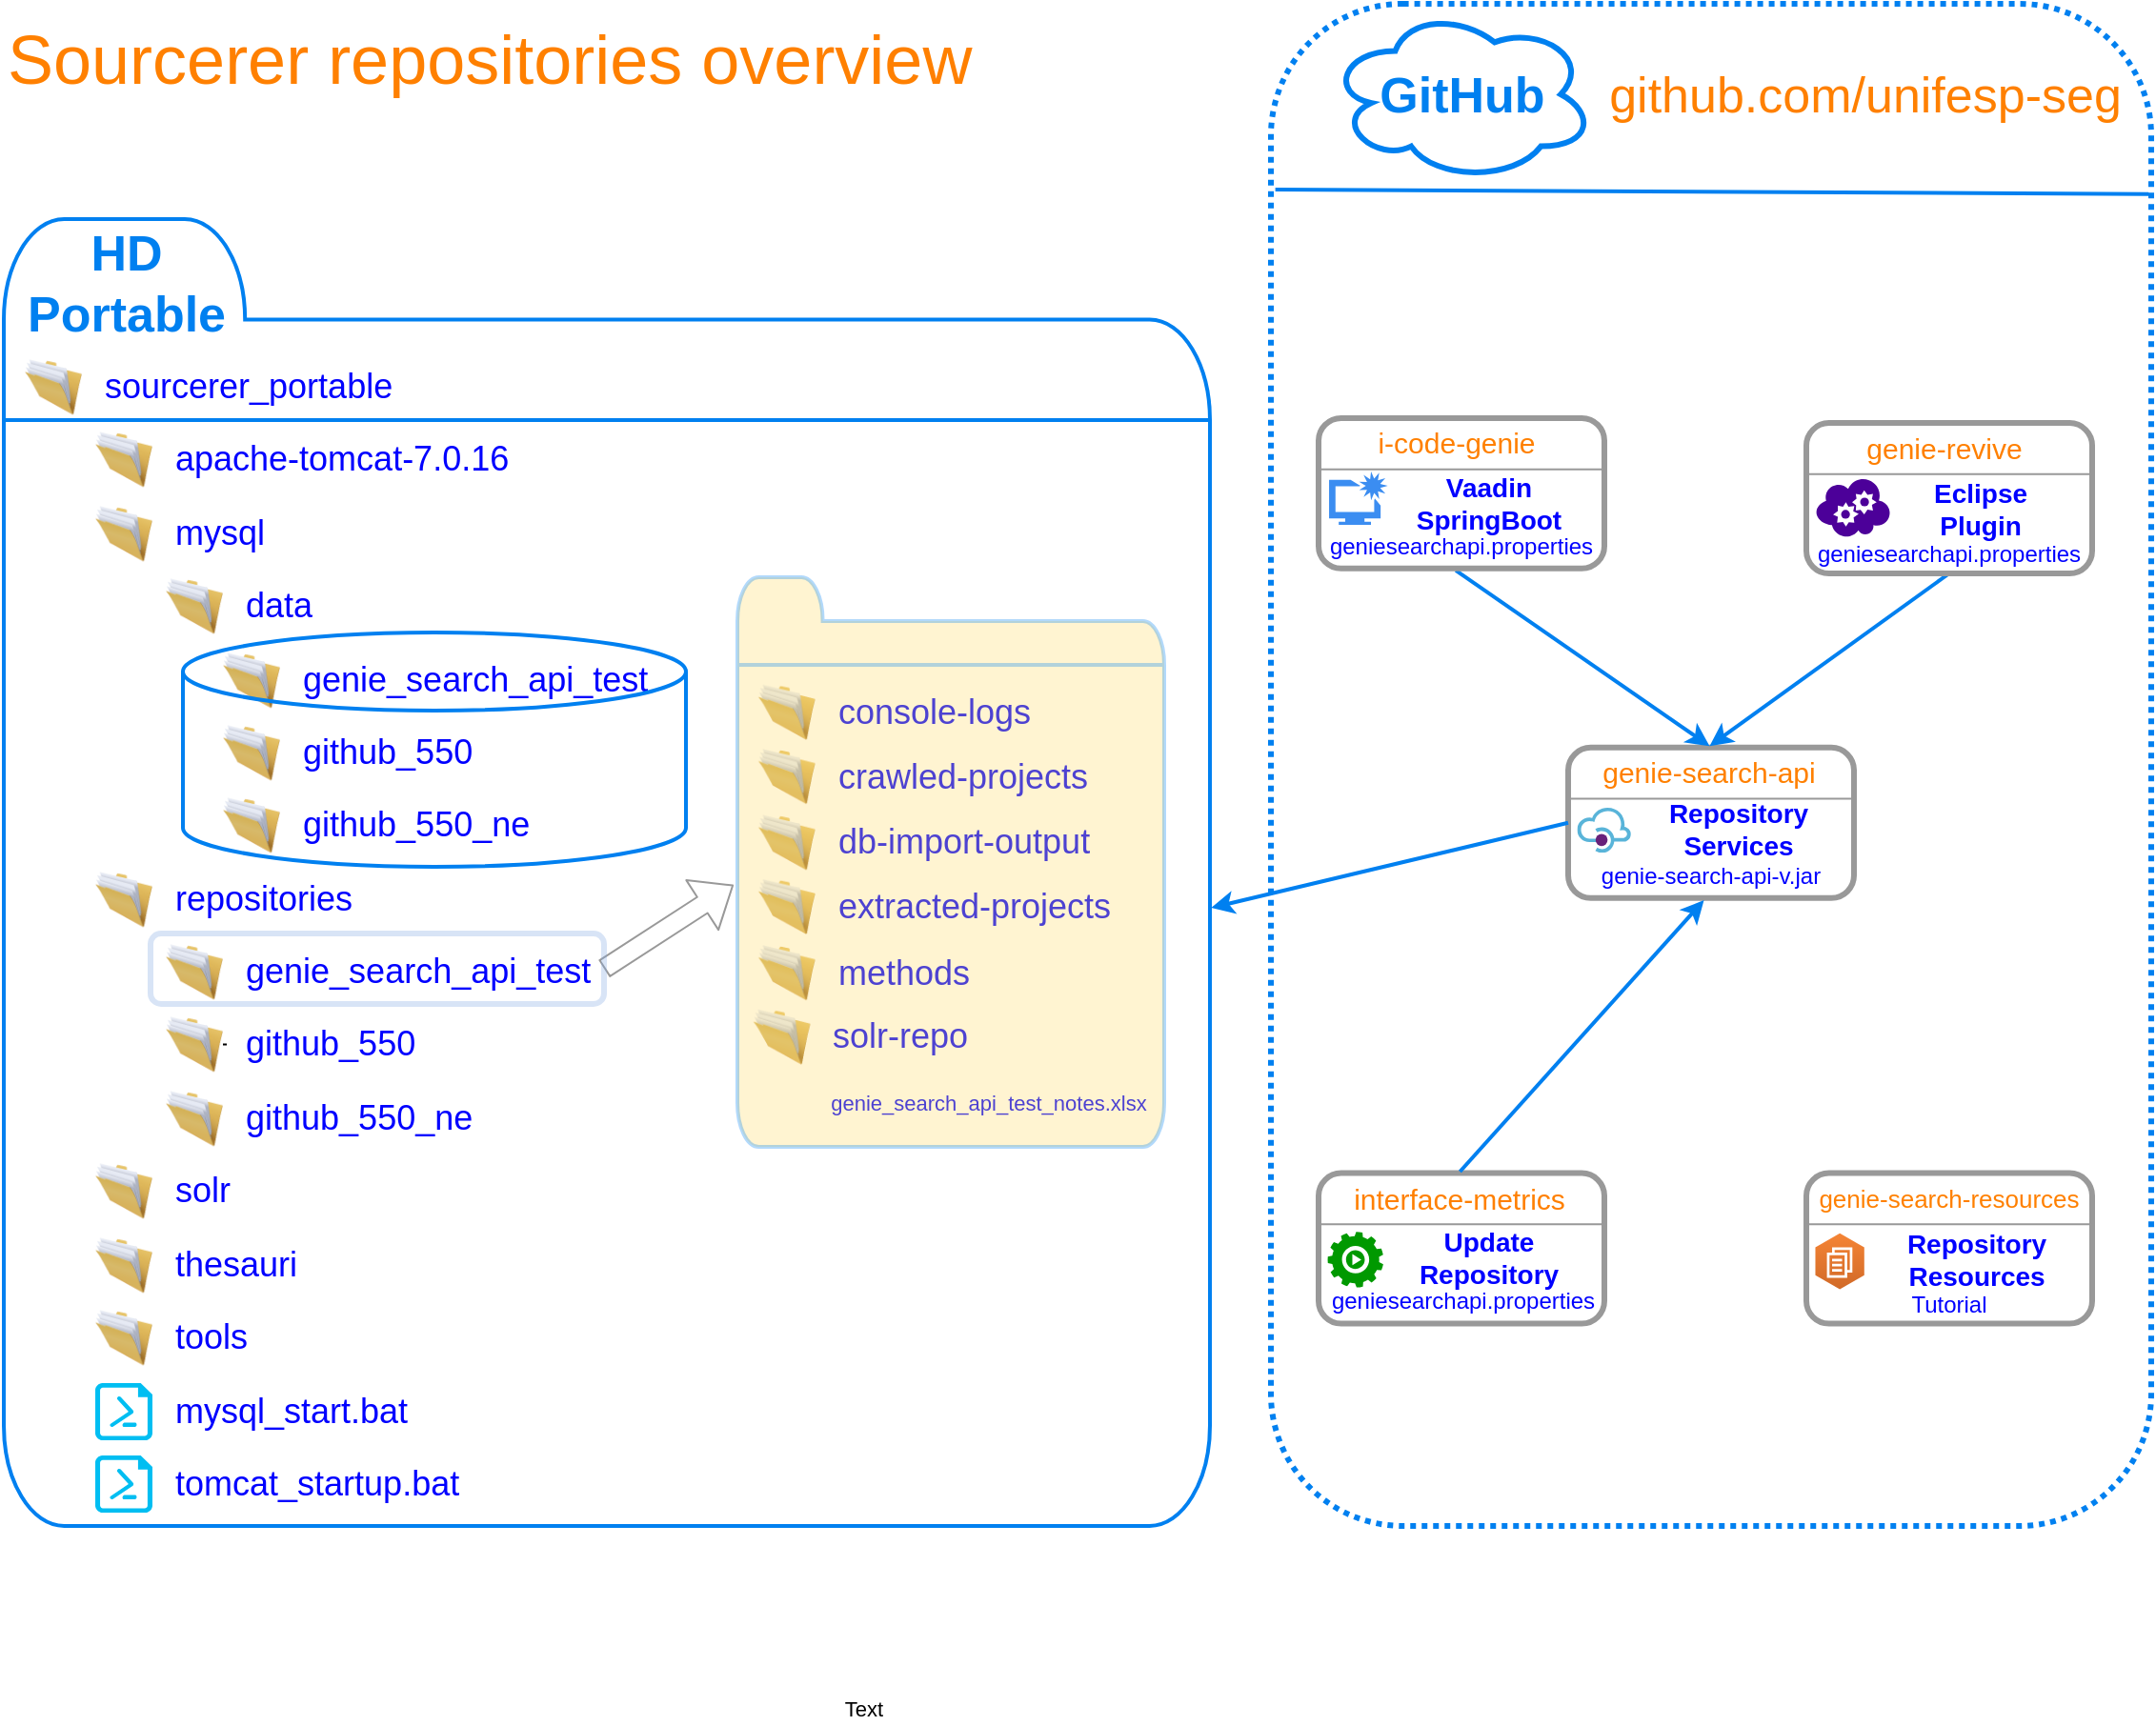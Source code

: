 <mxfile version="13.0.3" type="device"><diagram id="huwdmwS2cFtSCgpoFZ_t" name="Page-1"><mxGraphModel dx="1673" dy="967" grid="0" gridSize="10" guides="1" tooltips="1" connect="1" arrows="1" fold="1" page="1" pageScale="1" pageWidth="1169" pageHeight="827" math="0" shadow="0"><root><mxCell id="0"/><mxCell id="1" parent="0"/><mxCell id="J8TFWZjnkOMzYtDfR3b6-150" value="" style="rounded=1;whiteSpace=wrap;html=1;strokeColor=#0080f0;strokeWidth=3;fillColor=none;fontColor=#0080F0;dashed=1;dashPattern=1 1;" parent="1" vertex="1"><mxGeometry x="690.0" y="16.0" width="462" height="799" as="geometry"/></mxCell><mxCell id="J8TFWZjnkOMzYtDfR3b6-153" value="" style="group" parent="1" vertex="1" connectable="0"><mxGeometry x="720.5" y="18.0" width="139" height="91" as="geometry"/></mxCell><mxCell id="J8TFWZjnkOMzYtDfR3b6-149" value="&lt;font style=&quot;font-size: 26px&quot;&gt;&lt;b&gt;GitHub&lt;/b&gt;&lt;br&gt;&lt;/font&gt;" style="text;html=1;strokeColor=none;fillColor=none;align=center;verticalAlign=middle;whiteSpace=wrap;rounded=0;fontColor=#0080F0;" parent="J8TFWZjnkOMzYtDfR3b6-153" vertex="1"><mxGeometry x="3.0" y="20.0" width="133" height="51" as="geometry"/></mxCell><mxCell id="J8TFWZjnkOMzYtDfR3b6-152" value="" style="ellipse;shape=cloud;whiteSpace=wrap;html=1;strokeColor=#0080f0;strokeWidth=3;fillColor=none;fontColor=#0080F0;" parent="J8TFWZjnkOMzYtDfR3b6-153" vertex="1"><mxGeometry width="139" height="91" as="geometry"/></mxCell><mxCell id="J8TFWZjnkOMzYtDfR3b6-154" value="" style="endArrow=none;html=1;strokeColor=#0080F0;fontColor=#0080F0;exitX=0.005;exitY=0.122;exitDx=0;exitDy=0;exitPerimeter=0;entryX=0.997;entryY=0.125;entryDx=0;entryDy=0;entryPerimeter=0;strokeWidth=2;" parent="1" source="J8TFWZjnkOMzYtDfR3b6-150" target="J8TFWZjnkOMzYtDfR3b6-150" edge="1"><mxGeometry width="50" height="50" relative="1" as="geometry"><mxPoint x="788" y="291" as="sourcePoint"/><mxPoint x="838" y="241" as="targetPoint"/></mxGeometry></mxCell><mxCell id="J8TFWZjnkOMzYtDfR3b6-155" value="" style="group" parent="1" vertex="1" connectable="0"><mxGeometry x="846.0" y="405.63" width="150" height="79.74" as="geometry"/></mxCell><mxCell id="J8TFWZjnkOMzYtDfR3b6-71" value="" style="group;aspect=fixed;" parent="J8TFWZjnkOMzYtDfR3b6-155" vertex="1" connectable="0"><mxGeometry width="150" height="79.74" as="geometry"/></mxCell><mxCell id="J8TFWZjnkOMzYtDfR3b6-64" value="" style="group" parent="J8TFWZjnkOMzYtDfR3b6-71" vertex="1" connectable="0"><mxGeometry width="150" height="79.74" as="geometry"/></mxCell><mxCell id="J8TFWZjnkOMzYtDfR3b6-65" value="" style="group" parent="J8TFWZjnkOMzYtDfR3b6-64" vertex="1" connectable="0"><mxGeometry width="150" height="79.74" as="geometry"/></mxCell><mxCell id="J8TFWZjnkOMzYtDfR3b6-66" value="" style="rounded=1;whiteSpace=wrap;html=1;fontColor=#0000FF;strokeWidth=3;strokeColor=#999999;" parent="J8TFWZjnkOMzYtDfR3b6-65" vertex="1"><mxGeometry y="0.79" width="150" height="78.95" as="geometry"/></mxCell><mxCell id="J8TFWZjnkOMzYtDfR3b6-67" value="&lt;font style=&quot;font-size: 15px&quot; color=&quot;#ff8000&quot;&gt;genie-search-api&lt;/font&gt;" style="text;html=1;strokeColor=none;fillColor=none;align=center;verticalAlign=middle;whiteSpace=wrap;rounded=0;fontColor=#0000FF;" parent="J8TFWZjnkOMzYtDfR3b6-65" vertex="1"><mxGeometry x="6.316" width="135.789" height="27.633" as="geometry"/></mxCell><mxCell id="J8TFWZjnkOMzYtDfR3b6-68" value="" style="endArrow=none;html=1;fontColor=#0000FF;exitX=0;exitY=0.5;exitDx=0;exitDy=0;entryX=1;entryY=0.5;entryDx=0;entryDy=0;strokeColor=#999999;" parent="J8TFWZjnkOMzYtDfR3b6-65" edge="1"><mxGeometry width="50" height="50" relative="1" as="geometry"><mxPoint y="27.633" as="sourcePoint"/><mxPoint x="150" y="27.633" as="targetPoint"/></mxGeometry></mxCell><mxCell id="J8TFWZjnkOMzYtDfR3b6-69" value="&lt;font style=&quot;font-size: 12px&quot;&gt;genie-search-api-v.jar&lt;/font&gt;" style="text;html=1;strokeColor=none;fillColor=none;align=center;verticalAlign=middle;whiteSpace=wrap;rounded=0;fontColor=#0000FF;" parent="J8TFWZjnkOMzYtDfR3b6-65" vertex="1"><mxGeometry x="7.895" y="60.371" width="134.211" height="15.79" as="geometry"/></mxCell><mxCell id="J8TFWZjnkOMzYtDfR3b6-6" value="" style="aspect=fixed;html=1;points=[];align=center;image;fontSize=12;image=img/lib/mscae/API_Management.svg;" parent="J8TFWZjnkOMzYtDfR3b6-65" vertex="1"><mxGeometry x="4.737" y="32.37" width="28.192" height="23.684" as="geometry"/></mxCell><mxCell id="J8TFWZjnkOMzYtDfR3b6-174" value="&lt;span style=&quot;font-size: 14px&quot;&gt;&lt;b&gt;Repository&lt;br&gt;Services&lt;br&gt;&lt;/b&gt;&lt;/span&gt;" style="text;html=1;strokeColor=none;fillColor=none;align=center;verticalAlign=middle;whiteSpace=wrap;rounded=0;fontColor=#0000FF;" parent="J8TFWZjnkOMzYtDfR3b6-65" vertex="1"><mxGeometry x="33.93" y="27.63" width="111" height="32" as="geometry"/></mxCell><mxCell id="J8TFWZjnkOMzYtDfR3b6-156" value="" style="group" parent="1" vertex="1" connectable="0"><mxGeometry x="715.0" y="629" width="150" height="79.74" as="geometry"/></mxCell><mxCell id="J8TFWZjnkOMzYtDfR3b6-72" value="" style="group;aspect=fixed;" parent="J8TFWZjnkOMzYtDfR3b6-156" vertex="1" connectable="0"><mxGeometry width="150" height="79.74" as="geometry"/></mxCell><mxCell id="J8TFWZjnkOMzYtDfR3b6-47" value="" style="group" parent="J8TFWZjnkOMzYtDfR3b6-72" vertex="1" connectable="0"><mxGeometry width="150" height="79.74" as="geometry"/></mxCell><mxCell id="J8TFWZjnkOMzYtDfR3b6-30" value="" style="group" parent="J8TFWZjnkOMzYtDfR3b6-47" vertex="1" connectable="0"><mxGeometry width="150" height="79.74" as="geometry"/></mxCell><mxCell id="J8TFWZjnkOMzYtDfR3b6-16" value="" style="rounded=1;whiteSpace=wrap;html=1;fontColor=#0000FF;strokeWidth=3;strokeColor=#999999;" parent="J8TFWZjnkOMzYtDfR3b6-30" vertex="1"><mxGeometry y="0.79" width="150" height="78.95" as="geometry"/></mxCell><mxCell id="J8TFWZjnkOMzYtDfR3b6-25" value="&lt;font style=&quot;font-size: 15px&quot; color=&quot;#ff8000&quot;&gt;interface-metrics&lt;/font&gt;" style="text;html=1;strokeColor=none;fillColor=none;align=center;verticalAlign=middle;whiteSpace=wrap;rounded=0;fontColor=#0000FF;" parent="J8TFWZjnkOMzYtDfR3b6-30" vertex="1"><mxGeometry x="6.316" width="135.789" height="27.633" as="geometry"/></mxCell><mxCell id="J8TFWZjnkOMzYtDfR3b6-22" value="" style="endArrow=none;html=1;fontColor=#0000FF;exitX=0;exitY=0.5;exitDx=0;exitDy=0;entryX=1;entryY=0.5;entryDx=0;entryDy=0;strokeColor=#999999;" parent="J8TFWZjnkOMzYtDfR3b6-30" edge="1"><mxGeometry width="50" height="50" relative="1" as="geometry"><mxPoint y="27.633" as="sourcePoint"/><mxPoint x="150" y="27.633" as="targetPoint"/></mxGeometry></mxCell><mxCell id="J8TFWZjnkOMzYtDfR3b6-29" value="geniesearchapi.properties" style="text;html=1;strokeColor=none;fillColor=none;align=center;verticalAlign=middle;whiteSpace=wrap;rounded=0;fontColor=#0000FF;" parent="J8TFWZjnkOMzYtDfR3b6-30" vertex="1"><mxGeometry x="8.895" y="60.371" width="134.211" height="15.79" as="geometry"/></mxCell><mxCell id="J8TFWZjnkOMzYtDfR3b6-56" value="" style="html=1;aspect=fixed;strokeColor=none;shadow=0;align=center;verticalAlign=top;fillColor=#009900;shape=mxgraph.gcp2.play_gear;fontColor=#0000FF;" parent="J8TFWZjnkOMzYtDfR3b6-30" vertex="1"><mxGeometry x="4.737" y="31.58" width="29.211" height="29.211" as="geometry"/></mxCell><mxCell id="J8TFWZjnkOMzYtDfR3b6-173" value="&lt;b style=&quot;font-size: 14px&quot;&gt;Update&lt;br&gt;Repository&lt;/b&gt;" style="text;html=1;strokeColor=none;fillColor=none;align=center;verticalAlign=middle;whiteSpace=wrap;rounded=0;fontColor=#0000FF;" parent="J8TFWZjnkOMzYtDfR3b6-30" vertex="1"><mxGeometry x="33.95" y="28.79" width="111" height="32" as="geometry"/></mxCell><mxCell id="J8TFWZjnkOMzYtDfR3b6-158" value="" style="group" parent="1" vertex="1" connectable="0"><mxGeometry x="971.0" y="629" width="150" height="79.74" as="geometry"/></mxCell><mxCell id="J8TFWZjnkOMzYtDfR3b6-75" value="" style="group;aspect=fixed;" parent="J8TFWZjnkOMzYtDfR3b6-158" vertex="1" connectable="0"><mxGeometry width="150" height="79.74" as="geometry"/></mxCell><mxCell id="J8TFWZjnkOMzYtDfR3b6-76" value="" style="group" parent="J8TFWZjnkOMzYtDfR3b6-75" vertex="1" connectable="0"><mxGeometry width="150" height="79.74" as="geometry"/></mxCell><mxCell id="J8TFWZjnkOMzYtDfR3b6-77" value="" style="group" parent="J8TFWZjnkOMzYtDfR3b6-76" vertex="1" connectable="0"><mxGeometry width="150" height="79.74" as="geometry"/></mxCell><mxCell id="J8TFWZjnkOMzYtDfR3b6-78" value="" style="rounded=1;whiteSpace=wrap;html=1;fontColor=#0000FF;strokeWidth=3;strokeColor=#999999;" parent="J8TFWZjnkOMzYtDfR3b6-77" vertex="1"><mxGeometry y="0.79" width="150" height="78.95" as="geometry"/></mxCell><mxCell id="J8TFWZjnkOMzYtDfR3b6-79" value="&lt;font style=&quot;font-size: 13px&quot; color=&quot;#ff8000&quot;&gt;genie-search-resources&lt;/font&gt;" style="text;html=1;strokeColor=none;fillColor=none;align=center;verticalAlign=middle;whiteSpace=wrap;rounded=0;fontColor=#0000FF;fontSize=17;" parent="J8TFWZjnkOMzYtDfR3b6-77" vertex="1"><mxGeometry width="150" height="27.633" as="geometry"/></mxCell><mxCell id="J8TFWZjnkOMzYtDfR3b6-80" value="" style="endArrow=none;html=1;fontColor=#0000FF;exitX=0;exitY=0.5;exitDx=0;exitDy=0;entryX=1;entryY=0.5;entryDx=0;entryDy=0;strokeColor=#999999;" parent="J8TFWZjnkOMzYtDfR3b6-77" edge="1"><mxGeometry width="50" height="50" relative="1" as="geometry"><mxPoint y="27.633" as="sourcePoint"/><mxPoint x="150" y="27.633" as="targetPoint"/></mxGeometry></mxCell><mxCell id="J8TFWZjnkOMzYtDfR3b6-81" value="Tutorial" style="text;html=1;strokeColor=none;fillColor=none;align=center;verticalAlign=middle;whiteSpace=wrap;rounded=0;fontColor=#0000FF;" parent="J8TFWZjnkOMzYtDfR3b6-77" vertex="1"><mxGeometry x="7.895" y="62.371" width="134.211" height="15.79" as="geometry"/></mxCell><mxCell id="J8TFWZjnkOMzYtDfR3b6-7" value="" style="outlineConnect=0;dashed=0;verticalLabelPosition=bottom;verticalAlign=top;align=center;html=1;shape=mxgraph.aws3.workdocs;fillColor=#D16A28;gradientColor=#F58435;gradientDirection=north;" parent="J8TFWZjnkOMzYtDfR3b6-77" vertex="1"><mxGeometry x="4.737" y="32.37" width="25.658" height="29.393" as="geometry"/></mxCell><mxCell id="J8TFWZjnkOMzYtDfR3b6-175" value="&lt;span style=&quot;font-size: 14px&quot;&gt;&lt;b&gt;Repository&lt;br&gt;Resources&lt;br&gt;&lt;/b&gt;&lt;/span&gt;" style="text;html=1;strokeColor=none;fillColor=none;align=center;verticalAlign=middle;whiteSpace=wrap;rounded=0;fontColor=#0000FF;" parent="J8TFWZjnkOMzYtDfR3b6-77" vertex="1"><mxGeometry x="34.0" y="29.76" width="111" height="32" as="geometry"/></mxCell><mxCell id="J8TFWZjnkOMzYtDfR3b6-162" value="" style="endArrow=none;startArrow=classic;html=1;strokeColor=#0080F0;strokeWidth=2;fontColor=#0080F0;entryX=0.5;entryY=1;entryDx=0;entryDy=0;exitX=0.5;exitY=0;exitDx=0;exitDy=0;endFill=0;" parent="1" source="J8TFWZjnkOMzYtDfR3b6-67" target="J8TFWZjnkOMzYtDfR3b6-59" edge="1"><mxGeometry width="50" height="50" relative="1" as="geometry"><mxPoint x="1042" y="587" as="sourcePoint"/><mxPoint x="1092" y="537" as="targetPoint"/></mxGeometry></mxCell><mxCell id="J8TFWZjnkOMzYtDfR3b6-164" value="" style="endArrow=none;startArrow=classic;html=1;strokeColor=#0080F0;strokeWidth=2;fontColor=#0080F0;entryX=0.478;entryY=1.291;entryDx=0;entryDy=0;exitX=0.5;exitY=0;exitDx=0;exitDy=0;entryPerimeter=0;endFill=0;" parent="1" source="J8TFWZjnkOMzYtDfR3b6-67" target="J8TFWZjnkOMzYtDfR3b6-54" edge="1"><mxGeometry width="50" height="50" relative="1" as="geometry"><mxPoint x="930.211" y="415.63" as="sourcePoint"/><mxPoint x="1056.0" y="322.421" as="targetPoint"/></mxGeometry></mxCell><mxCell id="J8TFWZjnkOMzYtDfR3b6-165" value="" style="endArrow=classic;startArrow=none;html=1;strokeColor=#0080F0;strokeWidth=2;fontColor=#0080F0;exitX=0.5;exitY=0;exitDx=0;exitDy=0;entryX=0.475;entryY=1.015;entryDx=0;entryDy=0;entryPerimeter=0;startFill=0;" parent="1" source="J8TFWZjnkOMzYtDfR3b6-25" target="J8TFWZjnkOMzYtDfR3b6-66" edge="1"><mxGeometry width="50" height="50" relative="1" as="geometry"><mxPoint x="909.001" y="603.0" as="sourcePoint"/><mxPoint x="921" y="482" as="targetPoint"/></mxGeometry></mxCell><mxCell id="J8TFWZjnkOMzYtDfR3b6-167" value="" style="endArrow=classic;startArrow=none;html=1;strokeColor=#0080F0;strokeWidth=2;fontColor=#0080F0;entryX=1.001;entryY=0.527;entryDx=0;entryDy=0;exitX=0;exitY=0.5;exitDx=0;exitDy=0;entryPerimeter=0;startFill=0;" parent="1" source="J8TFWZjnkOMzYtDfR3b6-66" target="J8TFWZjnkOMzYtDfR3b6-137" edge="1"><mxGeometry width="50" height="50" relative="1" as="geometry"><mxPoint x="806.161" y="484.4" as="sourcePoint"/><mxPoint x="672.997" y="392.206" as="targetPoint"/></mxGeometry></mxCell><mxCell id="J8TFWZjnkOMzYtDfR3b6-170" value="" style="group" parent="1" vertex="1" connectable="0"><mxGeometry x="971" y="235.26" width="150" height="79.74" as="geometry"/></mxCell><mxCell id="J8TFWZjnkOMzYtDfR3b6-159" value="" style="group" parent="J8TFWZjnkOMzYtDfR3b6-170" vertex="1" connectable="0"><mxGeometry width="150" height="79.74" as="geometry"/></mxCell><mxCell id="J8TFWZjnkOMzYtDfR3b6-74" value="" style="group;aspect=fixed;" parent="J8TFWZjnkOMzYtDfR3b6-159" vertex="1" connectable="0"><mxGeometry width="150" height="79.74" as="geometry"/></mxCell><mxCell id="J8TFWZjnkOMzYtDfR3b6-57" value="" style="group" parent="J8TFWZjnkOMzYtDfR3b6-74" vertex="1" connectable="0"><mxGeometry width="150" height="79.74" as="geometry"/></mxCell><mxCell id="J8TFWZjnkOMzYtDfR3b6-58" value="" style="group" parent="J8TFWZjnkOMzYtDfR3b6-57" vertex="1" connectable="0"><mxGeometry width="150" height="79.74" as="geometry"/></mxCell><mxCell id="J8TFWZjnkOMzYtDfR3b6-59" value="" style="rounded=1;whiteSpace=wrap;html=1;fontColor=#0000FF;strokeWidth=3;strokeColor=#999999;" parent="J8TFWZjnkOMzYtDfR3b6-58" vertex="1"><mxGeometry y="0.79" width="150" height="78.95" as="geometry"/></mxCell><mxCell id="J8TFWZjnkOMzYtDfR3b6-60" value="&lt;font style=&quot;font-size: 15px&quot; color=&quot;#ff8000&quot;&gt;genie-revive&lt;/font&gt;" style="text;html=1;strokeColor=none;fillColor=none;align=center;verticalAlign=middle;whiteSpace=wrap;rounded=0;fontColor=#0000FF;" parent="J8TFWZjnkOMzYtDfR3b6-58" vertex="1"><mxGeometry x="3.158" width="138.947" height="27.633" as="geometry"/></mxCell><mxCell id="J8TFWZjnkOMzYtDfR3b6-61" value="" style="endArrow=none;html=1;fontColor=#0000FF;exitX=0;exitY=0.5;exitDx=0;exitDy=0;entryX=1;entryY=0.5;entryDx=0;entryDy=0;strokeColor=#999999;" parent="J8TFWZjnkOMzYtDfR3b6-58" edge="1"><mxGeometry width="50" height="50" relative="1" as="geometry"><mxPoint y="27.633" as="sourcePoint"/><mxPoint x="150" y="27.633" as="targetPoint"/></mxGeometry></mxCell><mxCell id="J8TFWZjnkOMzYtDfR3b6-62" value="" style="verticalLabelPosition=bottom;html=1;verticalAlign=top;align=center;strokeColor=none;fillColor=#4C0099;shape=mxgraph.azure.cloud_service;" parent="J8TFWZjnkOMzYtDfR3b6-58" vertex="1"><mxGeometry x="4.737" y="29.212" width="39.474" height="31.58" as="geometry"/></mxCell><mxCell id="J8TFWZjnkOMzYtDfR3b6-63" value="geniesearchapi.properties" style="text;html=1;strokeColor=none;fillColor=none;align=center;verticalAlign=middle;whiteSpace=wrap;rounded=0;fontColor=#0000FF;" parent="J8TFWZjnkOMzYtDfR3b6-58" vertex="1"><mxGeometry x="7.895" y="61.371" width="134.211" height="15.79" as="geometry"/></mxCell><mxCell id="J8TFWZjnkOMzYtDfR3b6-169" value="&lt;b style=&quot;font-size: 14px&quot;&gt;Eclipse&lt;br&gt;Plugin&lt;/b&gt;" style="text;html=1;strokeColor=none;fillColor=none;align=center;verticalAlign=middle;whiteSpace=wrap;rounded=0;fontColor=#0000FF;" parent="J8TFWZjnkOMzYtDfR3b6-58" vertex="1"><mxGeometry x="36" y="29.37" width="111" height="32" as="geometry"/></mxCell><UserObject label="&lt;font style=&quot;font-size: 26px&quot; color=&quot;#ff8000&quot;&gt;github.com/unifesp-seg&lt;/font&gt;" link="http://github.com/unifesp-seg" id="J8TFWZjnkOMzYtDfR3b6-176"><mxCell style="text;html=1;strokeColor=none;fillColor=none;align=center;verticalAlign=middle;whiteSpace=wrap;rounded=0;fontColor=#0000FF;" parent="1" vertex="1"><mxGeometry x="861" y="55.605" width="282" height="15.79" as="geometry"/></mxCell></UserObject><mxCell id="J8TFWZjnkOMzYtDfR3b6-177" value="" style="group" parent="1" vertex="1" connectable="0"><mxGeometry x="715.0" y="232.68" width="150" height="79.74" as="geometry"/></mxCell><mxCell id="J8TFWZjnkOMzYtDfR3b6-171" value="" style="group" parent="J8TFWZjnkOMzYtDfR3b6-177" vertex="1" connectable="0"><mxGeometry width="150" height="79.74" as="geometry"/></mxCell><mxCell id="J8TFWZjnkOMzYtDfR3b6-73" value="" style="group;aspect=fixed;" parent="J8TFWZjnkOMzYtDfR3b6-171" vertex="1" connectable="0"><mxGeometry width="150" height="79.74" as="geometry"/></mxCell><mxCell id="J8TFWZjnkOMzYtDfR3b6-48" value="" style="group" parent="J8TFWZjnkOMzYtDfR3b6-73" vertex="1" connectable="0"><mxGeometry width="150" height="79.74" as="geometry"/></mxCell><mxCell id="J8TFWZjnkOMzYtDfR3b6-49" value="" style="group" parent="J8TFWZjnkOMzYtDfR3b6-48" vertex="1" connectable="0"><mxGeometry width="150" height="79.74" as="geometry"/></mxCell><mxCell id="J8TFWZjnkOMzYtDfR3b6-50" value="" style="rounded=1;whiteSpace=wrap;html=1;fontColor=#0000FF;strokeWidth=3;strokeColor=#999999;" parent="J8TFWZjnkOMzYtDfR3b6-49" vertex="1"><mxGeometry y="0.79" width="150" height="78.95" as="geometry"/></mxCell><mxCell id="J8TFWZjnkOMzYtDfR3b6-51" value="&lt;font style=&quot;font-size: 15px&quot; color=&quot;#ff8000&quot;&gt;i-code-genie&lt;/font&gt;" style="text;html=1;strokeColor=none;fillColor=none;align=center;verticalAlign=middle;whiteSpace=wrap;rounded=0;fontColor=#0000FF;" parent="J8TFWZjnkOMzYtDfR3b6-49" vertex="1"><mxGeometry x="3.158" width="138.947" height="27.633" as="geometry"/></mxCell><mxCell id="J8TFWZjnkOMzYtDfR3b6-52" value="" style="endArrow=none;html=1;fontColor=#0000FF;exitX=0;exitY=0.5;exitDx=0;exitDy=0;entryX=1;entryY=0.5;entryDx=0;entryDy=0;strokeColor=#999999;" parent="J8TFWZjnkOMzYtDfR3b6-49" edge="1"><mxGeometry width="50" height="50" relative="1" as="geometry"><mxPoint y="27.633" as="sourcePoint"/><mxPoint x="150" y="27.633" as="targetPoint"/></mxGeometry></mxCell><mxCell id="J8TFWZjnkOMzYtDfR3b6-54" value="geniesearchapi.properties" style="text;html=1;strokeColor=none;fillColor=none;align=center;verticalAlign=middle;whiteSpace=wrap;rounded=0;fontColor=#0000FF;" parent="J8TFWZjnkOMzYtDfR3b6-49" vertex="1"><mxGeometry x="7.895" y="60.371" width="134.211" height="15.79" as="geometry"/></mxCell><mxCell id="J8TFWZjnkOMzYtDfR3b6-9" value="" style="html=1;aspect=fixed;strokeColor=none;shadow=0;align=center;verticalAlign=top;fillColor=#3B8DF1;shape=mxgraph.gcp2.enhance_ui_2" parent="J8TFWZjnkOMzYtDfR3b6-49" vertex="1"><mxGeometry x="5.526" y="28.825" width="30.789" height="28.018" as="geometry"/></mxCell><mxCell id="J8TFWZjnkOMzYtDfR3b6-168" value="&lt;b style=&quot;font-size: 14px&quot;&gt;Vaadin&lt;br&gt;SpringBoot&lt;/b&gt;" style="text;html=1;strokeColor=none;fillColor=none;align=center;verticalAlign=middle;whiteSpace=wrap;rounded=0;fontColor=#0000FF;" parent="J8TFWZjnkOMzYtDfR3b6-171" vertex="1"><mxGeometry x="34.0" y="29.32" width="111" height="32" as="geometry"/></mxCell><UserObject label="&lt;font style=&quot;font-size: 36px&quot; color=&quot;#ff8000&quot;&gt;Sourcerer repositories overview&lt;/font&gt;" id="J8TFWZjnkOMzYtDfR3b6-179"><mxCell style="text;html=1;strokeColor=none;fillColor=none;align=left;verticalAlign=middle;whiteSpace=wrap;rounded=0;fontColor=#0000FF;" parent="1" vertex="1"><mxGeometry x="25" y="16" width="546" height="57.79" as="geometry"/></mxCell></UserObject><mxCell id="J8TFWZjnkOMzYtDfR3b6-190" value="" style="group" parent="1" vertex="1" connectable="0"><mxGeometry x="23" y="129.0" width="635" height="686" as="geometry"/></mxCell><mxCell id="J8TFWZjnkOMzYtDfR3b6-137" value="" style="html=1;verticalLabelPosition=bottom;align=center;labelBackgroundColor=#ffffff;verticalAlign=top;strokeWidth=2;strokeColor=#0080F0;shadow=0;dashed=0;shape=mxgraph.ios7.icons.folder;fillColor=none;fontColor=#0000FF;" parent="J8TFWZjnkOMzYtDfR3b6-190" vertex="1"><mxGeometry x="2" width="633" height="686" as="geometry"/></mxCell><mxCell id="J8TFWZjnkOMzYtDfR3b6-83" value="&lt;font style=&quot;font-size: 18px&quot;&gt;&amp;nbsp; apache-tomcat-7.0.16&lt;/font&gt;" style="image;html=1;labelBackgroundColor=#ffffff;image=img/lib/clip_art/general/Full_Folder_128x128.png;strokeColor=#999999;strokeWidth=3;fillColor=#4C0099;fontColor=#0000FF;labelPosition=right;verticalLabelPosition=middle;align=left;verticalAlign=middle;aspect=fixed;" parent="J8TFWZjnkOMzYtDfR3b6-190" vertex="1"><mxGeometry x="50" y="110" width="30" height="32.4" as="geometry"/></mxCell><mxCell id="J8TFWZjnkOMzYtDfR3b6-84" value="&lt;font style=&quot;font-size: 18px&quot;&gt;&amp;nbsp; mysql&lt;/font&gt;" style="image;html=1;labelBackgroundColor=#ffffff;image=img/lib/clip_art/general/Full_Folder_128x128.png;strokeColor=#999999;strokeWidth=3;fillColor=#4C0099;fontColor=#0000FF;labelPosition=right;verticalLabelPosition=middle;align=left;verticalAlign=middle;aspect=fixed;" parent="J8TFWZjnkOMzYtDfR3b6-190" vertex="1"><mxGeometry x="50" y="149" width="30" height="32.4" as="geometry"/></mxCell><mxCell id="J8TFWZjnkOMzYtDfR3b6-88" value="&lt;font style=&quot;font-size: 18px&quot;&gt;&amp;nbsp; sourcerer_portable&lt;/font&gt;" style="image;html=1;labelBackgroundColor=#ffffff;image=img/lib/clip_art/general/Full_Folder_128x128.png;strokeColor=#999999;strokeWidth=3;fillColor=#4C0099;fontColor=#0000FF;labelPosition=right;verticalLabelPosition=middle;align=left;verticalAlign=middle;aspect=fixed;" parent="J8TFWZjnkOMzYtDfR3b6-190" vertex="1"><mxGeometry x="13" y="72" width="30" height="32.4" as="geometry"/></mxCell><mxCell id="J8TFWZjnkOMzYtDfR3b6-89" value="&lt;font style=&quot;font-size: 18px&quot;&gt;&amp;nbsp; data&lt;/font&gt;" style="image;html=1;labelBackgroundColor=#ffffff;image=img/lib/clip_art/general/Full_Folder_128x128.png;strokeColor=#999999;strokeWidth=3;fillColor=#4C0099;fontColor=#0000FF;labelPosition=right;verticalLabelPosition=middle;align=left;verticalAlign=middle;aspect=fixed;" parent="J8TFWZjnkOMzYtDfR3b6-190" vertex="1"><mxGeometry x="87" y="187" width="30" height="32.4" as="geometry"/></mxCell><mxCell id="J8TFWZjnkOMzYtDfR3b6-93" value="&lt;font style=&quot;font-size: 18px&quot;&gt;&amp;nbsp; genie_search_api_test&lt;/font&gt;" style="image;html=1;labelBackgroundColor=#ffffff;image=img/lib/clip_art/general/Full_Folder_128x128.png;strokeColor=#999999;strokeWidth=3;fillColor=#4C0099;fontColor=#0000FF;labelPosition=right;verticalLabelPosition=middle;align=left;verticalAlign=middle;aspect=fixed;" parent="J8TFWZjnkOMzYtDfR3b6-190" vertex="1"><mxGeometry x="117" y="226" width="30" height="32.4" as="geometry"/></mxCell><mxCell id="J8TFWZjnkOMzYtDfR3b6-96" value="&lt;font style=&quot;font-size: 18px&quot;&gt;&amp;nbsp; github_550&lt;/font&gt;" style="image;html=1;labelBackgroundColor=#ffffff;image=img/lib/clip_art/general/Full_Folder_128x128.png;strokeColor=#999999;strokeWidth=3;fillColor=#4C0099;fontColor=#0000FF;labelPosition=right;verticalLabelPosition=middle;align=left;verticalAlign=middle;aspect=fixed;" parent="J8TFWZjnkOMzYtDfR3b6-190" vertex="1"><mxGeometry x="117" y="264" width="30" height="32.4" as="geometry"/></mxCell><mxCell id="J8TFWZjnkOMzYtDfR3b6-97" value="&lt;font style=&quot;font-size: 18px&quot;&gt;&amp;nbsp; github_550_ne&lt;/font&gt;" style="image;html=1;labelBackgroundColor=#ffffff;image=img/lib/clip_art/general/Full_Folder_128x128.png;strokeColor=#999999;strokeWidth=3;fillColor=#4C0099;fontColor=#0000FF;labelPosition=right;verticalLabelPosition=middle;align=left;verticalAlign=middle;aspect=fixed;" parent="J8TFWZjnkOMzYtDfR3b6-190" vertex="1"><mxGeometry x="117" y="302" width="30" height="32.4" as="geometry"/></mxCell><mxCell id="J8TFWZjnkOMzYtDfR3b6-100" value="&lt;font style=&quot;font-size: 18px&quot;&gt;&amp;nbsp; repositories&lt;/font&gt;" style="image;html=1;labelBackgroundColor=#ffffff;image=img/lib/clip_art/general/Full_Folder_128x128.png;strokeColor=#999999;strokeWidth=3;fillColor=#4C0099;fontColor=#0000FF;labelPosition=right;verticalLabelPosition=middle;align=left;verticalAlign=middle;aspect=fixed;" parent="J8TFWZjnkOMzYtDfR3b6-190" vertex="1"><mxGeometry x="50" y="341" width="30" height="32.4" as="geometry"/></mxCell><mxCell id="J8TFWZjnkOMzYtDfR3b6-103" value="&lt;font style=&quot;font-size: 18px&quot;&gt;&amp;nbsp; genie_search_api_test&lt;/font&gt;" style="image;html=1;labelBackgroundColor=#ffffff;image=img/lib/clip_art/general/Full_Folder_128x128.png;strokeColor=#999999;strokeWidth=3;fillColor=#4C0099;fontColor=#0000FF;labelPosition=right;verticalLabelPosition=middle;align=left;verticalAlign=middle;aspect=fixed;" parent="J8TFWZjnkOMzYtDfR3b6-190" vertex="1"><mxGeometry x="87" y="379" width="30" height="32.4" as="geometry"/></mxCell><mxCell id="KOaxodqZJqD8isFyfa5--2" value="" style="edgeStyle=orthogonalEdgeStyle;rounded=0;orthogonalLoop=1;jettySize=auto;html=1;" edge="1" parent="J8TFWZjnkOMzYtDfR3b6-190" source="J8TFWZjnkOMzYtDfR3b6-104"><mxGeometry relative="1" as="geometry"><mxPoint x="197" y="433.2" as="targetPoint"/></mxGeometry></mxCell><mxCell id="J8TFWZjnkOMzYtDfR3b6-104" value="&lt;font style=&quot;font-size: 18px&quot;&gt;&amp;nbsp; github_550&lt;/font&gt;" style="image;html=1;labelBackgroundColor=#ffffff;image=img/lib/clip_art/general/Full_Folder_128x128.png;strokeColor=#999999;strokeWidth=3;fillColor=#4C0099;fontColor=#0000FF;labelPosition=right;verticalLabelPosition=middle;align=left;verticalAlign=middle;aspect=fixed;" parent="J8TFWZjnkOMzYtDfR3b6-190" vertex="1"><mxGeometry x="87" y="417" width="30" height="32.4" as="geometry"/></mxCell><mxCell id="J8TFWZjnkOMzYtDfR3b6-105" value="&lt;font style=&quot;font-size: 18px&quot;&gt;&amp;nbsp; github_550_ne&lt;/font&gt;" style="image;html=1;labelBackgroundColor=#ffffff;image=img/lib/clip_art/general/Full_Folder_128x128.png;strokeColor=#999999;strokeWidth=3;fillColor=#4C0099;fontColor=#0000FF;labelPosition=right;verticalLabelPosition=middle;align=left;verticalAlign=middle;aspect=fixed;" parent="J8TFWZjnkOMzYtDfR3b6-190" vertex="1"><mxGeometry x="87" y="456" width="30" height="32.4" as="geometry"/></mxCell><mxCell id="J8TFWZjnkOMzYtDfR3b6-127" value="" style="shape=flexArrow;endArrow=classic;html=1;strokeColor=#999999;fontColor=#0000FF;entryX=-0.009;entryY=0.54;entryDx=0;entryDy=0;entryPerimeter=0;exitX=1;exitY=0.5;exitDx=0;exitDy=0;" parent="J8TFWZjnkOMzYtDfR3b6-190" source="J8TFWZjnkOMzYtDfR3b6-128" target="J8TFWZjnkOMzYtDfR3b6-125" edge="1"><mxGeometry width="50" height="50" relative="1" as="geometry"><mxPoint x="320" y="388" as="sourcePoint"/><mxPoint x="370" y="338" as="targetPoint"/></mxGeometry></mxCell><mxCell id="J8TFWZjnkOMzYtDfR3b6-128" value="" style="rounded=1;whiteSpace=wrap;html=1;strokeColor=#7EA6E0;strokeWidth=3;fillColor=none;fontColor=#0000FF;opacity=30;" parent="J8TFWZjnkOMzYtDfR3b6-190" vertex="1"><mxGeometry x="79" y="375" width="238" height="37" as="geometry"/></mxCell><mxCell id="J8TFWZjnkOMzYtDfR3b6-138" value="" style="strokeWidth=2;html=1;shape=mxgraph.flowchart.database;whiteSpace=wrap;fillColor=none;fontColor=#0000FF;strokeColor=#0080f0;" parent="J8TFWZjnkOMzYtDfR3b6-190" vertex="1"><mxGeometry x="96" y="217" width="264" height="123" as="geometry"/></mxCell><mxCell id="J8TFWZjnkOMzYtDfR3b6-151" value="&lt;font style=&quot;font-size: 26px&quot;&gt;&lt;b&gt;HD&lt;br&gt;Portable&lt;/b&gt;&lt;br&gt;&lt;/font&gt;" style="text;html=1;strokeColor=none;fillColor=none;align=center;verticalAlign=middle;whiteSpace=wrap;rounded=0;fontColor=#0080F0;" parent="J8TFWZjnkOMzYtDfR3b6-190" vertex="1"><mxGeometry y="8" width="133" height="51" as="geometry"/></mxCell><mxCell id="J8TFWZjnkOMzYtDfR3b6-180" value="&lt;font style=&quot;font-size: 18px&quot;&gt;&amp;nbsp; thesauri&lt;br&gt;&lt;/font&gt;" style="image;html=1;labelBackgroundColor=#ffffff;image=img/lib/clip_art/general/Full_Folder_128x128.png;strokeColor=#999999;strokeWidth=3;fillColor=#4C0099;fontColor=#0000FF;labelPosition=right;verticalLabelPosition=middle;align=left;verticalAlign=middle;aspect=fixed;" parent="J8TFWZjnkOMzYtDfR3b6-190" vertex="1"><mxGeometry x="50" y="533" width="30" height="32.4" as="geometry"/></mxCell><mxCell id="J8TFWZjnkOMzYtDfR3b6-181" value="&lt;font style=&quot;font-size: 18px&quot;&gt;&amp;nbsp; solr&lt;/font&gt;" style="image;html=1;labelBackgroundColor=#ffffff;image=img/lib/clip_art/general/Full_Folder_128x128.png;strokeColor=#999999;strokeWidth=3;fillColor=#4C0099;fontColor=#0000FF;labelPosition=right;verticalLabelPosition=middle;align=left;verticalAlign=middle;aspect=fixed;" parent="J8TFWZjnkOMzYtDfR3b6-190" vertex="1"><mxGeometry x="50" y="494" width="30" height="32.4" as="geometry"/></mxCell><mxCell id="J8TFWZjnkOMzYtDfR3b6-185" value="&lt;font style=&quot;font-size: 18px&quot;&gt;&amp;nbsp; tools&lt;br&gt;&lt;/font&gt;" style="image;html=1;labelBackgroundColor=#ffffff;image=img/lib/clip_art/general/Full_Folder_128x128.png;strokeColor=#999999;strokeWidth=3;fillColor=#4C0099;fontColor=#0000FF;labelPosition=right;verticalLabelPosition=middle;align=left;verticalAlign=middle;aspect=fixed;" parent="J8TFWZjnkOMzYtDfR3b6-190" vertex="1"><mxGeometry x="50" y="571" width="30" height="32.4" as="geometry"/></mxCell><mxCell id="J8TFWZjnkOMzYtDfR3b6-187" value="&lt;span style=&quot;font-size: 18px ; text-align: left ; background-color: rgb(255 , 255 , 255)&quot;&gt;&amp;nbsp;&amp;nbsp;&lt;/span&gt;&lt;span style=&quot;font-size: 18px&quot;&gt;mysql_start.bat&lt;/span&gt;" style="verticalLabelPosition=middle;html=1;verticalAlign=middle;align=left;strokeColor=none;fillColor=#00BEF2;shape=mxgraph.azure.powershell_file;pointerEvents=1;dashed=1;dashPattern=1 1;fontSize=11;fontColor=#0000FF;labelPosition=right;" parent="J8TFWZjnkOMzYtDfR3b6-190" vertex="1"><mxGeometry x="50" y="611" width="30" height="30" as="geometry"/></mxCell><mxCell id="J8TFWZjnkOMzYtDfR3b6-188" value="&lt;span style=&quot;font-size: 18px ; text-align: left ; background-color: rgb(255 , 255 , 255)&quot;&gt;&amp;nbsp;&amp;nbsp;&lt;/span&gt;&lt;span style=&quot;font-size: 18px&quot;&gt;tomcat_startup.bat&lt;/span&gt;" style="verticalLabelPosition=middle;html=1;verticalAlign=middle;align=left;strokeColor=none;fillColor=#00BEF2;shape=mxgraph.azure.powershell_file;pointerEvents=1;dashed=1;dashPattern=1 1;fontSize=11;fontColor=#0000FF;labelPosition=right;" parent="J8TFWZjnkOMzYtDfR3b6-190" vertex="1"><mxGeometry x="50" y="649" width="30" height="30" as="geometry"/></mxCell><mxCell id="KOaxodqZJqD8isFyfa5--3" value="" style="group" vertex="1" connectable="0" parent="J8TFWZjnkOMzYtDfR3b6-190"><mxGeometry x="387" y="188" width="224" height="299" as="geometry"/></mxCell><mxCell id="J8TFWZjnkOMzYtDfR3b6-106" value="&lt;font style=&quot;font-size: 18px;&quot;&gt;&amp;nbsp; console-logs&lt;/font&gt;" style="image;html=1;labelBackgroundColor=#ffffff;image=img/lib/clip_art/general/Full_Folder_128x128.png;strokeColor=#999999;strokeWidth=3;fillColor=#4C0099;fontColor=#0000FF;labelPosition=right;verticalLabelPosition=middle;align=left;verticalAlign=middle;aspect=fixed;fontSize=18;" parent="KOaxodqZJqD8isFyfa5--3" vertex="1"><mxGeometry x="10.896" y="54.635" width="30" height="32.4" as="geometry"/></mxCell><mxCell id="J8TFWZjnkOMzYtDfR3b6-107" value="&lt;font style=&quot;font-size: 18px;&quot;&gt;&amp;nbsp; crawled-projects&lt;/font&gt;" style="image;html=1;labelBackgroundColor=#ffffff;image=img/lib/clip_art/general/Full_Folder_128x128.png;strokeColor=#999999;strokeWidth=3;fillColor=#4C0099;fontColor=#0000FF;labelPosition=right;verticalLabelPosition=middle;align=left;verticalAlign=middle;aspect=fixed;fontSize=18;" parent="KOaxodqZJqD8isFyfa5--3" vertex="1"><mxGeometry x="10.896" y="88.349" width="30" height="32.4" as="geometry"/></mxCell><mxCell id="J8TFWZjnkOMzYtDfR3b6-108" value="&lt;font style=&quot;font-size: 18px;&quot;&gt;&amp;nbsp; db-import-output&lt;/font&gt;" style="image;html=1;labelBackgroundColor=#ffffff;image=img/lib/clip_art/general/Full_Folder_128x128.png;strokeColor=#999999;strokeWidth=3;fillColor=#4C0099;fontColor=#0000FF;labelPosition=right;verticalLabelPosition=middle;align=left;verticalAlign=middle;aspect=fixed;fontSize=18;" parent="KOaxodqZJqD8isFyfa5--3" vertex="1"><mxGeometry x="10.896" y="123" width="30" height="32.4" as="geometry"/></mxCell><mxCell id="J8TFWZjnkOMzYtDfR3b6-109" value="&lt;font style=&quot;font-size: 18px;&quot;&gt;&amp;nbsp; extracted-projects&lt;/font&gt;" style="image;html=1;labelBackgroundColor=#ffffff;image=img/lib/clip_art/general/Full_Folder_128x128.png;strokeColor=#999999;strokeWidth=3;fillColor=#4C0099;fontColor=#0000FF;labelPosition=right;verticalLabelPosition=middle;align=left;verticalAlign=middle;aspect=fixed;fontSize=18;" parent="KOaxodqZJqD8isFyfa5--3" vertex="1"><mxGeometry x="10.896" y="156.714" width="30" height="32.4" as="geometry"/></mxCell><mxCell id="J8TFWZjnkOMzYtDfR3b6-110" value="&lt;font style=&quot;font-size: 18px;&quot;&gt;&amp;nbsp; methods&lt;/font&gt;" style="image;html=1;labelBackgroundColor=#ffffff;image=img/lib/clip_art/general/Full_Folder_128x128.png;strokeColor=#999999;strokeWidth=3;fillColor=#4C0099;fontColor=#0000FF;labelPosition=right;verticalLabelPosition=middle;align=left;verticalAlign=middle;aspect=fixed;fontSize=18;" parent="KOaxodqZJqD8isFyfa5--3" vertex="1"><mxGeometry x="10.896" y="191.365" width="30" height="32.4" as="geometry"/></mxCell><mxCell id="J8TFWZjnkOMzYtDfR3b6-111" value="&lt;font style=&quot;font-size: 18px;&quot;&gt;&amp;nbsp; solr-repo&lt;/font&gt;" style="image;html=1;labelBackgroundColor=#ffffff;image=img/lib/clip_art/general/Full_Folder_128x128.png;strokeColor=#999999;strokeWidth=3;fillColor=#4C0099;fontColor=#0000FF;labelPosition=right;verticalLabelPosition=middle;align=left;verticalAlign=middle;aspect=fixed;fontSize=18;" parent="KOaxodqZJqD8isFyfa5--3" vertex="1"><mxGeometry x="8.332" y="225.079" width="30" height="32.4" as="geometry"/></mxCell><mxCell id="J8TFWZjnkOMzYtDfR3b6-112" value="&lt;font style=&quot;font-size: 11px;&quot;&gt;&amp;nbsp; genie_search_api_test_notes.xlsx&lt;/font&gt;" style="shape=image;verticalLabelPosition=middle;labelBackgroundColor=#ffffff;verticalAlign=middle;aspect=fixed;imageAspect=0;image=https://cdn3.iconfinder.com/data/icons/document-icons-2/30/647702-excel-512.png;labelPosition=right;align=left;fontColor=#0000FF;html=1;fontSize=11;" parent="KOaxodqZJqD8isFyfa5--3" vertex="1"><mxGeometry x="10.896" y="260.667" width="30" height="30" as="geometry"/></mxCell><mxCell id="J8TFWZjnkOMzYtDfR3b6-125" value="" style="html=1;verticalLabelPosition=bottom;align=center;labelBackgroundColor=#ffffff;verticalAlign=top;strokeWidth=2;strokeColor=#0080F0;shadow=0;dashed=0;shape=mxgraph.ios7.icons.folder;fillColor=#FFD966;fontColor=#0000FF;opacity=30;" parent="KOaxodqZJqD8isFyfa5--3" vertex="1"><mxGeometry width="224" height="299" as="geometry"/></mxCell><mxCell id="KOaxodqZJqD8isFyfa5--4" value="Text" style="text;html=1;align=center;verticalAlign=middle;resizable=0;points=[];autosize=1;fontSize=11;" vertex="1" parent="1"><mxGeometry x="461" y="902" width="30" height="17" as="geometry"/></mxCell></root></mxGraphModel></diagram></mxfile>